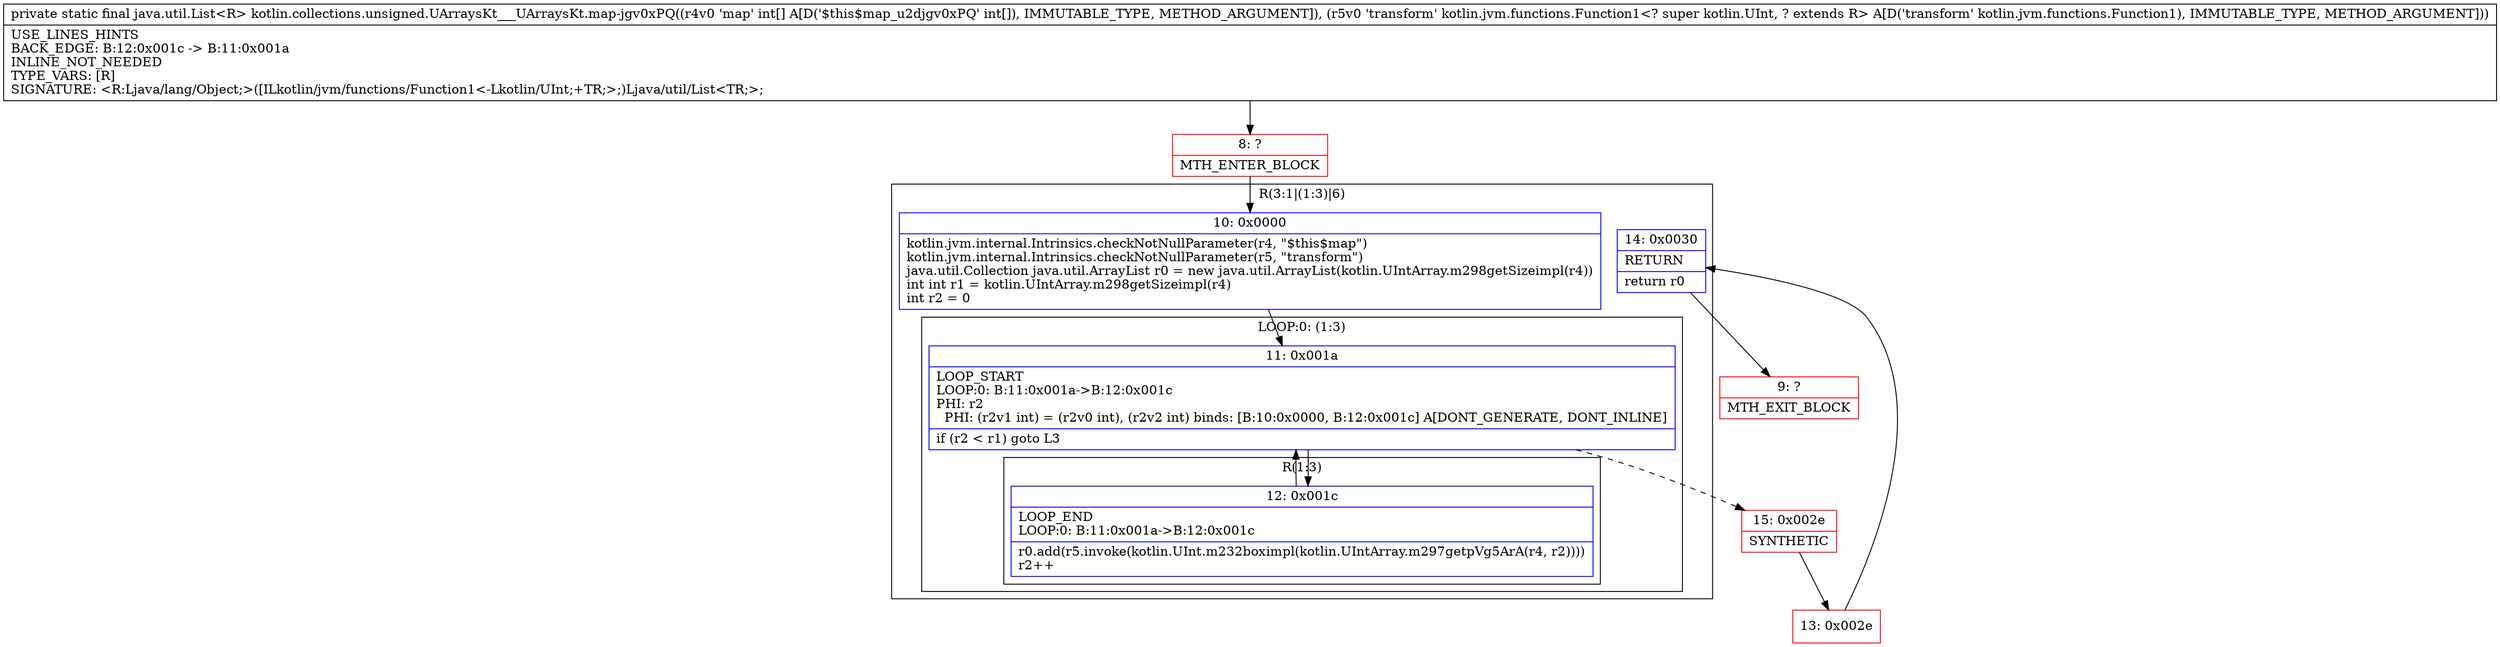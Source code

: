 digraph "CFG forkotlin.collections.unsigned.UArraysKt___UArraysKt.map\-jgv0xPQ([ILkotlin\/jvm\/functions\/Function1;)Ljava\/util\/List;" {
subgraph cluster_Region_1260050311 {
label = "R(3:1|(1:3)|6)";
node [shape=record,color=blue];
Node_10 [shape=record,label="{10\:\ 0x0000|kotlin.jvm.internal.Intrinsics.checkNotNullParameter(r4, \"$this$map\")\lkotlin.jvm.internal.Intrinsics.checkNotNullParameter(r5, \"transform\")\ljava.util.Collection java.util.ArrayList r0 = new java.util.ArrayList(kotlin.UIntArray.m298getSizeimpl(r4))\lint int r1 = kotlin.UIntArray.m298getSizeimpl(r4)\lint r2 = 0\l}"];
subgraph cluster_LoopRegion_2136362070 {
label = "LOOP:0: (1:3)";
node [shape=record,color=blue];
Node_11 [shape=record,label="{11\:\ 0x001a|LOOP_START\lLOOP:0: B:11:0x001a\-\>B:12:0x001c\lPHI: r2 \l  PHI: (r2v1 int) = (r2v0 int), (r2v2 int) binds: [B:10:0x0000, B:12:0x001c] A[DONT_GENERATE, DONT_INLINE]\l|if (r2 \< r1) goto L3\l}"];
subgraph cluster_Region_97904135 {
label = "R(1:3)";
node [shape=record,color=blue];
Node_12 [shape=record,label="{12\:\ 0x001c|LOOP_END\lLOOP:0: B:11:0x001a\-\>B:12:0x001c\l|r0.add(r5.invoke(kotlin.UInt.m232boximpl(kotlin.UIntArray.m297getpVg5ArA(r4, r2))))\lr2++\l}"];
}
}
Node_14 [shape=record,label="{14\:\ 0x0030|RETURN\l|return r0\l}"];
}
Node_8 [shape=record,color=red,label="{8\:\ ?|MTH_ENTER_BLOCK\l}"];
Node_15 [shape=record,color=red,label="{15\:\ 0x002e|SYNTHETIC\l}"];
Node_13 [shape=record,color=red,label="{13\:\ 0x002e}"];
Node_9 [shape=record,color=red,label="{9\:\ ?|MTH_EXIT_BLOCK\l}"];
MethodNode[shape=record,label="{private static final java.util.List\<R\> kotlin.collections.unsigned.UArraysKt___UArraysKt.map\-jgv0xPQ((r4v0 'map' int[] A[D('$this$map_u2djgv0xPQ' int[]), IMMUTABLE_TYPE, METHOD_ARGUMENT]), (r5v0 'transform' kotlin.jvm.functions.Function1\<? super kotlin.UInt, ? extends R\> A[D('transform' kotlin.jvm.functions.Function1), IMMUTABLE_TYPE, METHOD_ARGUMENT]))  | USE_LINES_HINTS\lBACK_EDGE: B:12:0x001c \-\> B:11:0x001a\lINLINE_NOT_NEEDED\lTYPE_VARS: [R]\lSIGNATURE: \<R:Ljava\/lang\/Object;\>([ILkotlin\/jvm\/functions\/Function1\<\-Lkotlin\/UInt;+TR;\>;)Ljava\/util\/List\<TR;\>;\l}"];
MethodNode -> Node_8;Node_10 -> Node_11;
Node_11 -> Node_12;
Node_11 -> Node_15[style=dashed];
Node_12 -> Node_11;
Node_14 -> Node_9;
Node_8 -> Node_10;
Node_15 -> Node_13;
Node_13 -> Node_14;
}


